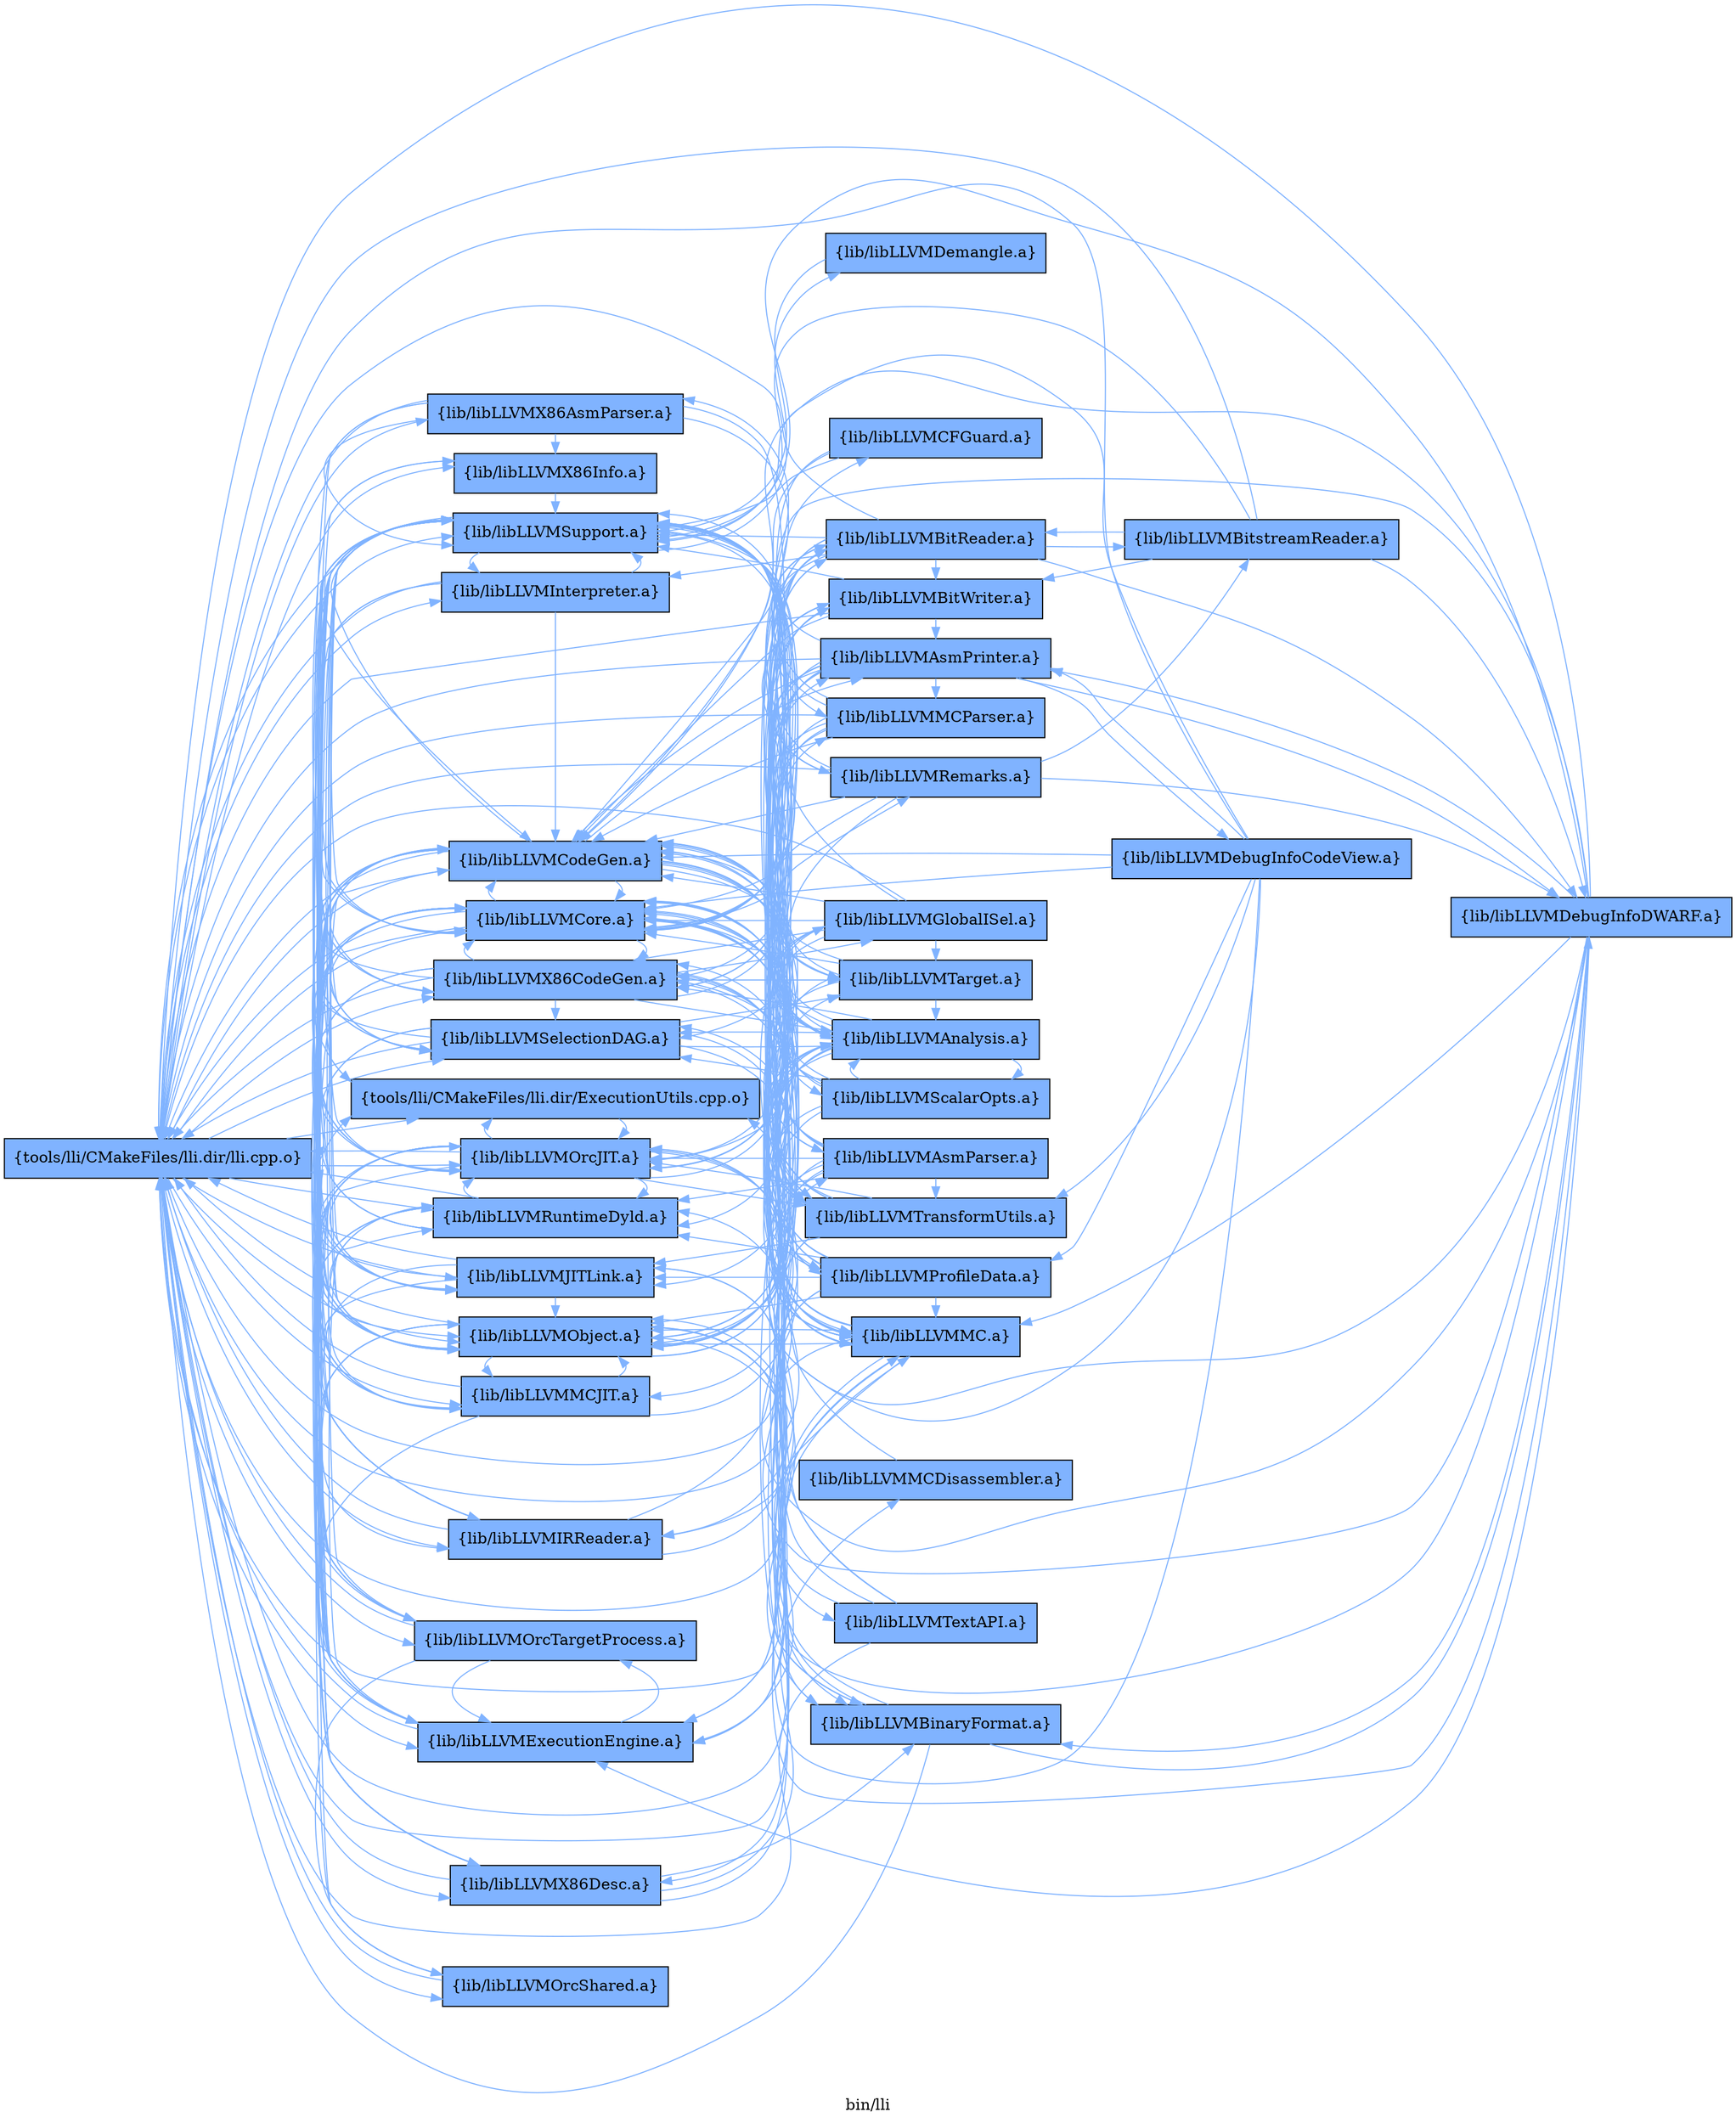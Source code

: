 digraph "bin/lli" {
	label="bin/lli";
	rankdir=LR;
	{ rank=same; Node0x55e6c7e0af98;  }
	{ rank=same; Node0x55e6c7e018f8; Node0x55e6c7e292b8; Node0x55e6c7e28408; Node0x55e6c7e21338; Node0x55e6c7e288b8; Node0x55e6c7e202a8; Node0x55e6c7e207f8; Node0x55e6c7e1f948; Node0x55e6c7e216a8; Node0x55e6c7e21d38; Node0x55e6c7e20e88; Node0x55e6c7e22aa8; Node0x55e6c7e22148; Node0x55e6c7e225f8; Node0x55e6c7e1ecc8; Node0x55e6c7e16938; Node0x55e6c7e16488; Node0x55e6c7e15f38; Node0x55e6c7e17978;  }
	{ rank=same; Node0x55e6c7e1fdf8; Node0x55e6c7e1aa88; Node0x55e6c7e1e778; Node0x55e6c7e1e228; Node0x55e6c7e27be8; Node0x55e6c7e1e548; Node0x55e6c7e25668; Node0x55e6c7e11ca8; Node0x55e6c7e1d558; Node0x55e6c7e28b88; Node0x55e6c7e1eea8; Node0x55e6c7e05048; Node0x55e6c7e17658; Node0x55e6c7e1e9a8; Node0x55e6c7e0e0a8; Node0x55e6c7e28fe8; Node0x55e6c7e1df58; Node0x55e6c7e17158;  }

	Node0x55e6c7e0af98 [shape=record,shape=box,group=1,style=filled,fillcolor="0.600000 0.5 1",label="{tools/lli/CMakeFiles/lli.dir/lli.cpp.o}"];
	Node0x55e6c7e0af98 -> Node0x55e6c7e018f8[color="0.600000 0.5 1"];
	Node0x55e6c7e0af98 -> Node0x55e6c7e292b8[color="0.600000 0.5 1"];
	Node0x55e6c7e0af98 -> Node0x55e6c7e28408[color="0.600000 0.5 1"];
	Node0x55e6c7e0af98 -> Node0x55e6c7e21338[color="0.600000 0.5 1"];
	Node0x55e6c7e0af98 -> Node0x55e6c7e288b8[color="0.600000 0.5 1"];
	Node0x55e6c7e0af98 -> Node0x55e6c7e202a8[color="0.600000 0.5 1"];
	Node0x55e6c7e0af98 -> Node0x55e6c7e207f8[color="0.600000 0.5 1"];
	Node0x55e6c7e0af98 -> Node0x55e6c7e1f948[color="0.600000 0.5 1"];
	Node0x55e6c7e0af98 -> Node0x55e6c7e216a8[color="0.600000 0.5 1"];
	Node0x55e6c7e0af98 -> Node0x55e6c7e21d38[color="0.600000 0.5 1"];
	Node0x55e6c7e0af98 -> Node0x55e6c7e20e88[color="0.600000 0.5 1"];
	Node0x55e6c7e0af98 -> Node0x55e6c7e22aa8[color="0.600000 0.5 1"];
	Node0x55e6c7e0af98 -> Node0x55e6c7e22148[color="0.600000 0.5 1"];
	Node0x55e6c7e0af98 -> Node0x55e6c7e225f8[color="0.600000 0.5 1"];
	Node0x55e6c7e0af98 -> Node0x55e6c7e1ecc8[color="0.600000 0.5 1"];
	Node0x55e6c7e0af98 -> Node0x55e6c7e16938[color="0.600000 0.5 1"];
	Node0x55e6c7e0af98 -> Node0x55e6c7e16488[color="0.600000 0.5 1"];
	Node0x55e6c7e0af98 -> Node0x55e6c7e15f38[color="0.600000 0.5 1"];
	Node0x55e6c7e0af98 -> Node0x55e6c7e17978[color="0.600000 0.5 1"];
	Node0x55e6c7e018f8 [shape=record,shape=box,group=1,style=filled,fillcolor="0.600000 0.5 1",label="{tools/lli/CMakeFiles/lli.dir/ExecutionUtils.cpp.o}"];
	Node0x55e6c7e018f8 -> Node0x55e6c7e21338[color="0.600000 0.5 1"];
	Node0x55e6c7e018f8 -> Node0x55e6c7e1ecc8[color="0.600000 0.5 1"];
	Node0x55e6c7e292b8 [shape=record,shape=box,group=1,style=filled,fillcolor="0.600000 0.5 1",label="{lib/libLLVMCodeGen.a}"];
	Node0x55e6c7e292b8 -> Node0x55e6c7e1ecc8[color="0.600000 0.5 1"];
	Node0x55e6c7e292b8 -> Node0x55e6c7e0af98[color="0.600000 0.5 1"];
	Node0x55e6c7e292b8 -> Node0x55e6c7e28408[color="0.600000 0.5 1"];
	Node0x55e6c7e292b8 -> Node0x55e6c7e1fdf8[color="0.600000 0.5 1"];
	Node0x55e6c7e292b8 -> Node0x55e6c7e1aa88[color="0.600000 0.5 1"];
	Node0x55e6c7e292b8 -> Node0x55e6c7e1e778[color="0.600000 0.5 1"];
	Node0x55e6c7e292b8 -> Node0x55e6c7e1e228[color="0.600000 0.5 1"];
	Node0x55e6c7e292b8 -> Node0x55e6c7e27be8[color="0.600000 0.5 1"];
	Node0x55e6c7e292b8 -> Node0x55e6c7e225f8[color="0.600000 0.5 1"];
	Node0x55e6c7e292b8 -> Node0x55e6c7e16938[color="0.600000 0.5 1"];
	Node0x55e6c7e292b8 -> Node0x55e6c7e21d38[color="0.600000 0.5 1"];
	Node0x55e6c7e292b8 -> Node0x55e6c7e1e548[color="0.600000 0.5 1"];
	Node0x55e6c7e292b8 -> Node0x55e6c7e25668[color="0.600000 0.5 1"];
	Node0x55e6c7e28408 [shape=record,shape=box,group=1,style=filled,fillcolor="0.600000 0.5 1",label="{lib/libLLVMCore.a}"];
	Node0x55e6c7e28408 -> Node0x55e6c7e0af98[color="0.600000 0.5 1"];
	Node0x55e6c7e28408 -> Node0x55e6c7e292b8[color="0.600000 0.5 1"];
	Node0x55e6c7e28408 -> Node0x55e6c7e1ecc8[color="0.600000 0.5 1"];
	Node0x55e6c7e28408 -> Node0x55e6c7e11ca8[color="0.600000 0.5 1"];
	Node0x55e6c7e28408 -> Node0x55e6c7e1d558[color="0.600000 0.5 1"];
	Node0x55e6c7e28408 -> Node0x55e6c7e018f8[color="0.600000 0.5 1"];
	Node0x55e6c7e28408 -> Node0x55e6c7e1fdf8[color="0.600000 0.5 1"];
	Node0x55e6c7e28408 -> Node0x55e6c7e225f8[color="0.600000 0.5 1"];
	Node0x55e6c7e28408 -> Node0x55e6c7e1e228[color="0.600000 0.5 1"];
	Node0x55e6c7e28408 -> Node0x55e6c7e16938[color="0.600000 0.5 1"];
	Node0x55e6c7e21338 [shape=record,shape=box,group=1,style=filled,fillcolor="0.600000 0.5 1",label="{lib/libLLVMOrcJIT.a}"];
	Node0x55e6c7e21338 -> Node0x55e6c7e0af98[color="0.600000 0.5 1"];
	Node0x55e6c7e21338 -> Node0x55e6c7e28408[color="0.600000 0.5 1"];
	Node0x55e6c7e21338 -> Node0x55e6c7e292b8[color="0.600000 0.5 1"];
	Node0x55e6c7e21338 -> Node0x55e6c7e288b8[color="0.600000 0.5 1"];
	Node0x55e6c7e21338 -> Node0x55e6c7e21d38[color="0.600000 0.5 1"];
	Node0x55e6c7e21338 -> Node0x55e6c7e1ecc8[color="0.600000 0.5 1"];
	Node0x55e6c7e21338 -> Node0x55e6c7e216a8[color="0.600000 0.5 1"];
	Node0x55e6c7e21338 -> Node0x55e6c7e018f8[color="0.600000 0.5 1"];
	Node0x55e6c7e21338 -> Node0x55e6c7e20e88[color="0.600000 0.5 1"];
	Node0x55e6c7e21338 -> Node0x55e6c7e1fdf8[color="0.600000 0.5 1"];
	Node0x55e6c7e21338 -> Node0x55e6c7e1e228[color="0.600000 0.5 1"];
	Node0x55e6c7e21338 -> Node0x55e6c7e22148[color="0.600000 0.5 1"];
	Node0x55e6c7e21338 -> Node0x55e6c7e1f948[color="0.600000 0.5 1"];
	Node0x55e6c7e21338 -> Node0x55e6c7e22aa8[color="0.600000 0.5 1"];
	Node0x55e6c7e21338 -> Node0x55e6c7e202a8[color="0.600000 0.5 1"];
	Node0x55e6c7e21338 -> Node0x55e6c7e28b88[color="0.600000 0.5 1"];
	Node0x55e6c7e21338 -> Node0x55e6c7e1eea8[color="0.600000 0.5 1"];
	Node0x55e6c7e288b8 [shape=record,shape=box,group=1,style=filled,fillcolor="0.600000 0.5 1",label="{lib/libLLVMExecutionEngine.a}"];
	Node0x55e6c7e288b8 -> Node0x55e6c7e0af98[color="0.600000 0.5 1"];
	Node0x55e6c7e288b8 -> Node0x55e6c7e28408[color="0.600000 0.5 1"];
	Node0x55e6c7e288b8 -> Node0x55e6c7e292b8[color="0.600000 0.5 1"];
	Node0x55e6c7e288b8 -> Node0x55e6c7e1fdf8[color="0.600000 0.5 1"];
	Node0x55e6c7e288b8 -> Node0x55e6c7e1ecc8[color="0.600000 0.5 1"];
	Node0x55e6c7e288b8 -> Node0x55e6c7e21d38[color="0.600000 0.5 1"];
	Node0x55e6c7e288b8 -> Node0x55e6c7e22aa8[color="0.600000 0.5 1"];
	Node0x55e6c7e288b8 -> Node0x55e6c7e22148[color="0.600000 0.5 1"];
	Node0x55e6c7e202a8 [shape=record,shape=box,group=1,style=filled,fillcolor="0.600000 0.5 1",label="{lib/libLLVMIRReader.a}"];
	Node0x55e6c7e202a8 -> Node0x55e6c7e0af98[color="0.600000 0.5 1"];
	Node0x55e6c7e202a8 -> Node0x55e6c7e292b8[color="0.600000 0.5 1"];
	Node0x55e6c7e202a8 -> Node0x55e6c7e28408[color="0.600000 0.5 1"];
	Node0x55e6c7e202a8 -> Node0x55e6c7e1ecc8[color="0.600000 0.5 1"];
	Node0x55e6c7e202a8 -> Node0x55e6c7e05048[color="0.600000 0.5 1"];
	Node0x55e6c7e202a8 -> Node0x55e6c7e1eea8[color="0.600000 0.5 1"];
	Node0x55e6c7e207f8 [shape=record,shape=box,group=1,style=filled,fillcolor="0.600000 0.5 1",label="{lib/libLLVMInterpreter.a}"];
	Node0x55e6c7e207f8 -> Node0x55e6c7e0af98[color="0.600000 0.5 1"];
	Node0x55e6c7e207f8 -> Node0x55e6c7e28408[color="0.600000 0.5 1"];
	Node0x55e6c7e207f8 -> Node0x55e6c7e288b8[color="0.600000 0.5 1"];
	Node0x55e6c7e207f8 -> Node0x55e6c7e1ecc8[color="0.600000 0.5 1"];
	Node0x55e6c7e207f8 -> Node0x55e6c7e292b8[color="0.600000 0.5 1"];
	Node0x55e6c7e1f948 [shape=record,shape=box,group=1,style=filled,fillcolor="0.600000 0.5 1",label="{lib/libLLVMJITLink.a}"];
	Node0x55e6c7e1f948 -> Node0x55e6c7e0af98[color="0.600000 0.5 1"];
	Node0x55e6c7e1f948 -> Node0x55e6c7e1ecc8[color="0.600000 0.5 1"];
	Node0x55e6c7e1f948 -> Node0x55e6c7e018f8[color="0.600000 0.5 1"];
	Node0x55e6c7e1f948 -> Node0x55e6c7e292b8[color="0.600000 0.5 1"];
	Node0x55e6c7e1f948 -> Node0x55e6c7e21338[color="0.600000 0.5 1"];
	Node0x55e6c7e1f948 -> Node0x55e6c7e21d38[color="0.600000 0.5 1"];
	Node0x55e6c7e1f948 -> Node0x55e6c7e22aa8[color="0.600000 0.5 1"];
	Node0x55e6c7e1f948 -> Node0x55e6c7e11ca8[color="0.600000 0.5 1"];
	Node0x55e6c7e1f948 -> Node0x55e6c7e216a8[color="0.600000 0.5 1"];
	Node0x55e6c7e216a8 [shape=record,shape=box,group=1,style=filled,fillcolor="0.600000 0.5 1",label="{lib/libLLVMMCJIT.a}"];
	Node0x55e6c7e216a8 -> Node0x55e6c7e0af98[color="0.600000 0.5 1"];
	Node0x55e6c7e216a8 -> Node0x55e6c7e28408[color="0.600000 0.5 1"];
	Node0x55e6c7e216a8 -> Node0x55e6c7e288b8[color="0.600000 0.5 1"];
	Node0x55e6c7e216a8 -> Node0x55e6c7e21d38[color="0.600000 0.5 1"];
	Node0x55e6c7e216a8 -> Node0x55e6c7e22148[color="0.600000 0.5 1"];
	Node0x55e6c7e216a8 -> Node0x55e6c7e1ecc8[color="0.600000 0.5 1"];
	Node0x55e6c7e216a8 -> Node0x55e6c7e1e778[color="0.600000 0.5 1"];
	Node0x55e6c7e21d38 [shape=record,shape=box,group=1,style=filled,fillcolor="0.600000 0.5 1",label="{lib/libLLVMObject.a}"];
	Node0x55e6c7e21d38 -> Node0x55e6c7e0af98[color="0.600000 0.5 1"];
	Node0x55e6c7e21d38 -> Node0x55e6c7e216a8[color="0.600000 0.5 1"];
	Node0x55e6c7e21d38 -> Node0x55e6c7e1ecc8[color="0.600000 0.5 1"];
	Node0x55e6c7e21d38 -> Node0x55e6c7e11ca8[color="0.600000 0.5 1"];
	Node0x55e6c7e21d38 -> Node0x55e6c7e292b8[color="0.600000 0.5 1"];
	Node0x55e6c7e21d38 -> Node0x55e6c7e28408[color="0.600000 0.5 1"];
	Node0x55e6c7e21d38 -> Node0x55e6c7e1fdf8[color="0.600000 0.5 1"];
	Node0x55e6c7e21d38 -> Node0x55e6c7e202a8[color="0.600000 0.5 1"];
	Node0x55e6c7e21d38 -> Node0x55e6c7e1eea8[color="0.600000 0.5 1"];
	Node0x55e6c7e21d38 -> Node0x55e6c7e17658[color="0.600000 0.5 1"];
	Node0x55e6c7e21d38 -> Node0x55e6c7e1e9a8[color="0.600000 0.5 1"];
	Node0x55e6c7e21d38 -> Node0x55e6c7e22148[color="0.600000 0.5 1"];
	Node0x55e6c7e20e88 [shape=record,shape=box,group=1,style=filled,fillcolor="0.600000 0.5 1",label="{lib/libLLVMOrcShared.a}"];
	Node0x55e6c7e20e88 -> Node0x55e6c7e0af98[color="0.600000 0.5 1"];
	Node0x55e6c7e20e88 -> Node0x55e6c7e1ecc8[color="0.600000 0.5 1"];
	Node0x55e6c7e22aa8 [shape=record,shape=box,group=1,style=filled,fillcolor="0.600000 0.5 1",label="{lib/libLLVMOrcTargetProcess.a}"];
	Node0x55e6c7e22aa8 -> Node0x55e6c7e21d38[color="0.600000 0.5 1"];
	Node0x55e6c7e22aa8 -> Node0x55e6c7e20e88[color="0.600000 0.5 1"];
	Node0x55e6c7e22aa8 -> Node0x55e6c7e1ecc8[color="0.600000 0.5 1"];
	Node0x55e6c7e22aa8 -> Node0x55e6c7e0af98[color="0.600000 0.5 1"];
	Node0x55e6c7e22aa8 -> Node0x55e6c7e292b8[color="0.600000 0.5 1"];
	Node0x55e6c7e22aa8 -> Node0x55e6c7e288b8[color="0.600000 0.5 1"];
	Node0x55e6c7e22148 [shape=record,shape=box,group=1,style=filled,fillcolor="0.600000 0.5 1",label="{lib/libLLVMRuntimeDyld.a}"];
	Node0x55e6c7e22148 -> Node0x55e6c7e0af98[color="0.600000 0.5 1"];
	Node0x55e6c7e22148 -> Node0x55e6c7e21338[color="0.600000 0.5 1"];
	Node0x55e6c7e22148 -> Node0x55e6c7e28408[color="0.600000 0.5 1"];
	Node0x55e6c7e22148 -> Node0x55e6c7e216a8[color="0.600000 0.5 1"];
	Node0x55e6c7e22148 -> Node0x55e6c7e21d38[color="0.600000 0.5 1"];
	Node0x55e6c7e22148 -> Node0x55e6c7e1ecc8[color="0.600000 0.5 1"];
	Node0x55e6c7e22148 -> Node0x55e6c7e288b8[color="0.600000 0.5 1"];
	Node0x55e6c7e22148 -> Node0x55e6c7e292b8[color="0.600000 0.5 1"];
	Node0x55e6c7e225f8 [shape=record,shape=box,group=1,style=filled,fillcolor="0.600000 0.5 1",label="{lib/libLLVMSelectionDAG.a}"];
	Node0x55e6c7e225f8 -> Node0x55e6c7e292b8[color="0.600000 0.5 1"];
	Node0x55e6c7e225f8 -> Node0x55e6c7e1ecc8[color="0.600000 0.5 1"];
	Node0x55e6c7e225f8 -> Node0x55e6c7e28408[color="0.600000 0.5 1"];
	Node0x55e6c7e225f8 -> Node0x55e6c7e1fdf8[color="0.600000 0.5 1"];
	Node0x55e6c7e225f8 -> Node0x55e6c7e0af98[color="0.600000 0.5 1"];
	Node0x55e6c7e225f8 -> Node0x55e6c7e1e228[color="0.600000 0.5 1"];
	Node0x55e6c7e225f8 -> Node0x55e6c7e1aa88[color="0.600000 0.5 1"];
	Node0x55e6c7e225f8 -> Node0x55e6c7e288b8[color="0.600000 0.5 1"];
	Node0x55e6c7e225f8 -> Node0x55e6c7e1e778[color="0.600000 0.5 1"];
	Node0x55e6c7e225f8 -> Node0x55e6c7e21d38[color="0.600000 0.5 1"];
	Node0x55e6c7e1ecc8 [shape=record,shape=box,group=1,style=filled,fillcolor="0.600000 0.5 1",label="{lib/libLLVMSupport.a}"];
	Node0x55e6c7e1ecc8 -> Node0x55e6c7e0af98[color="0.600000 0.5 1"];
	Node0x55e6c7e1ecc8 -> Node0x55e6c7e28408[color="0.600000 0.5 1"];
	Node0x55e6c7e1ecc8 -> Node0x55e6c7e292b8[color="0.600000 0.5 1"];
	Node0x55e6c7e1ecc8 -> Node0x55e6c7e21d38[color="0.600000 0.5 1"];
	Node0x55e6c7e1ecc8 -> Node0x55e6c7e225f8[color="0.600000 0.5 1"];
	Node0x55e6c7e1ecc8 -> Node0x55e6c7e21338[color="0.600000 0.5 1"];
	Node0x55e6c7e1ecc8 -> Node0x55e6c7e1fdf8[color="0.600000 0.5 1"];
	Node0x55e6c7e1ecc8 -> Node0x55e6c7e1f948[color="0.600000 0.5 1"];
	Node0x55e6c7e1ecc8 -> Node0x55e6c7e207f8[color="0.600000 0.5 1"];
	Node0x55e6c7e1ecc8 -> Node0x55e6c7e22aa8[color="0.600000 0.5 1"];
	Node0x55e6c7e1ecc8 -> Node0x55e6c7e0e0a8[color="0.600000 0.5 1"];
	Node0x55e6c7e16938 [shape=record,shape=box,group=1,style=filled,fillcolor="0.600000 0.5 1",label="{lib/libLLVMX86CodeGen.a}"];
	Node0x55e6c7e16938 -> Node0x55e6c7e292b8[color="0.600000 0.5 1"];
	Node0x55e6c7e16938 -> Node0x55e6c7e28408[color="0.600000 0.5 1"];
	Node0x55e6c7e16938 -> Node0x55e6c7e1fdf8[color="0.600000 0.5 1"];
	Node0x55e6c7e16938 -> Node0x55e6c7e25668[color="0.600000 0.5 1"];
	Node0x55e6c7e16938 -> Node0x55e6c7e1ecc8[color="0.600000 0.5 1"];
	Node0x55e6c7e16938 -> Node0x55e6c7e15f38[color="0.600000 0.5 1"];
	Node0x55e6c7e16938 -> Node0x55e6c7e17978[color="0.600000 0.5 1"];
	Node0x55e6c7e16938 -> Node0x55e6c7e0af98[color="0.600000 0.5 1"];
	Node0x55e6c7e16938 -> Node0x55e6c7e225f8[color="0.600000 0.5 1"];
	Node0x55e6c7e16938 -> Node0x55e6c7e1e778[color="0.600000 0.5 1"];
	Node0x55e6c7e16938 -> Node0x55e6c7e1aa88[color="0.600000 0.5 1"];
	Node0x55e6c7e16938 -> Node0x55e6c7e28fe8[color="0.600000 0.5 1"];
	Node0x55e6c7e16938 -> Node0x55e6c7e1df58[color="0.600000 0.5 1"];
	Node0x55e6c7e16938 -> Node0x55e6c7e1e228[color="0.600000 0.5 1"];
	Node0x55e6c7e16938 -> Node0x55e6c7e1e548[color="0.600000 0.5 1"];
	Node0x55e6c7e16938 -> Node0x55e6c7e21338[color="0.600000 0.5 1"];
	Node0x55e6c7e16488 [shape=record,shape=box,group=1,style=filled,fillcolor="0.600000 0.5 1",label="{lib/libLLVMX86AsmParser.a}"];
	Node0x55e6c7e16488 -> Node0x55e6c7e0af98[color="0.600000 0.5 1"];
	Node0x55e6c7e16488 -> Node0x55e6c7e1fdf8[color="0.600000 0.5 1"];
	Node0x55e6c7e16488 -> Node0x55e6c7e21d38[color="0.600000 0.5 1"];
	Node0x55e6c7e16488 -> Node0x55e6c7e1ecc8[color="0.600000 0.5 1"];
	Node0x55e6c7e16488 -> Node0x55e6c7e15f38[color="0.600000 0.5 1"];
	Node0x55e6c7e16488 -> Node0x55e6c7e17978[color="0.600000 0.5 1"];
	Node0x55e6c7e16488 -> Node0x55e6c7e17658[color="0.600000 0.5 1"];
	Node0x55e6c7e15f38 [shape=record,shape=box,group=1,style=filled,fillcolor="0.600000 0.5 1",label="{lib/libLLVMX86Desc.a}"];
	Node0x55e6c7e15f38 -> Node0x55e6c7e0af98[color="0.600000 0.5 1"];
	Node0x55e6c7e15f38 -> Node0x55e6c7e292b8[color="0.600000 0.5 1"];
	Node0x55e6c7e15f38 -> Node0x55e6c7e1fdf8[color="0.600000 0.5 1"];
	Node0x55e6c7e15f38 -> Node0x55e6c7e1ecc8[color="0.600000 0.5 1"];
	Node0x55e6c7e15f38 -> Node0x55e6c7e17978[color="0.600000 0.5 1"];
	Node0x55e6c7e15f38 -> Node0x55e6c7e17158[color="0.600000 0.5 1"];
	Node0x55e6c7e15f38 -> Node0x55e6c7e28408[color="0.600000 0.5 1"];
	Node0x55e6c7e15f38 -> Node0x55e6c7e11ca8[color="0.600000 0.5 1"];
	Node0x55e6c7e17978 [shape=record,shape=box,group=1,style=filled,fillcolor="0.600000 0.5 1",label="{lib/libLLVMX86Info.a}"];
	Node0x55e6c7e17978 -> Node0x55e6c7e1ecc8[color="0.600000 0.5 1"];
	Node0x55e6c7e1fdf8 [shape=record,shape=box,group=1,style=filled,fillcolor="0.600000 0.5 1",label="{lib/libLLVMMC.a}"];
	Node0x55e6c7e1fdf8 -> Node0x55e6c7e0af98[color="0.600000 0.5 1"];
	Node0x55e6c7e1fdf8 -> Node0x55e6c7e292b8[color="0.600000 0.5 1"];
	Node0x55e6c7e1fdf8 -> Node0x55e6c7e28408[color="0.600000 0.5 1"];
	Node0x55e6c7e1fdf8 -> Node0x55e6c7e202a8[color="0.600000 0.5 1"];
	Node0x55e6c7e1fdf8 -> Node0x55e6c7e1ecc8[color="0.600000 0.5 1"];
	Node0x55e6c7e1fdf8 -> Node0x55e6c7e11ca8[color="0.600000 0.5 1"];
	Node0x55e6c7e1fdf8 -> Node0x55e6c7e21d38[color="0.600000 0.5 1"];
	Node0x55e6c7e1fdf8 -> Node0x55e6c7e15f38[color="0.600000 0.5 1"];
	Node0x55e6c7e1aa88 [shape=record,shape=box,group=1,style=filled,fillcolor="0.600000 0.5 1",label="{lib/libLLVMAnalysis.a}"];
	Node0x55e6c7e1aa88 -> Node0x55e6c7e0af98[color="0.600000 0.5 1"];
	Node0x55e6c7e1aa88 -> Node0x55e6c7e292b8[color="0.600000 0.5 1"];
	Node0x55e6c7e1aa88 -> Node0x55e6c7e28408[color="0.600000 0.5 1"];
	Node0x55e6c7e1aa88 -> Node0x55e6c7e1ecc8[color="0.600000 0.5 1"];
	Node0x55e6c7e1aa88 -> Node0x55e6c7e1e228[color="0.600000 0.5 1"];
	Node0x55e6c7e1aa88 -> Node0x55e6c7e225f8[color="0.600000 0.5 1"];
	Node0x55e6c7e1aa88 -> Node0x55e6c7e21338[color="0.600000 0.5 1"];
	Node0x55e6c7e1aa88 -> Node0x55e6c7e16938[color="0.600000 0.5 1"];
	Node0x55e6c7e1aa88 -> Node0x55e6c7e27be8[color="0.600000 0.5 1"];
	Node0x55e6c7e1aa88 -> Node0x55e6c7e21d38[color="0.600000 0.5 1"];
	Node0x55e6c7e1aa88 -> Node0x55e6c7e05048[color="0.600000 0.5 1"];
	Node0x55e6c7e1aa88 -> Node0x55e6c7e1e548[color="0.600000 0.5 1"];
	Node0x55e6c7e1aa88 -> Node0x55e6c7e1f948[color="0.600000 0.5 1"];
	Node0x55e6c7e1aa88 -> Node0x55e6c7e28fe8[color="0.600000 0.5 1"];
	Node0x55e6c7e1e778 [shape=record,shape=box,group=1,style=filled,fillcolor="0.600000 0.5 1",label="{lib/libLLVMTarget.a}"];
	Node0x55e6c7e1e778 -> Node0x55e6c7e28408[color="0.600000 0.5 1"];
	Node0x55e6c7e1e778 -> Node0x55e6c7e292b8[color="0.600000 0.5 1"];
	Node0x55e6c7e1e778 -> Node0x55e6c7e1fdf8[color="0.600000 0.5 1"];
	Node0x55e6c7e1e778 -> Node0x55e6c7e216a8[color="0.600000 0.5 1"];
	Node0x55e6c7e1e778 -> Node0x55e6c7e1ecc8[color="0.600000 0.5 1"];
	Node0x55e6c7e1e778 -> Node0x55e6c7e1aa88[color="0.600000 0.5 1"];
	Node0x55e6c7e1e228 [shape=record,shape=box,group=1,style=filled,fillcolor="0.600000 0.5 1",label="{lib/libLLVMTransformUtils.a}"];
	Node0x55e6c7e1e228 -> Node0x55e6c7e28408[color="0.600000 0.5 1"];
	Node0x55e6c7e1e228 -> Node0x55e6c7e292b8[color="0.600000 0.5 1"];
	Node0x55e6c7e1e228 -> Node0x55e6c7e1ecc8[color="0.600000 0.5 1"];
	Node0x55e6c7e1e228 -> Node0x55e6c7e1aa88[color="0.600000 0.5 1"];
	Node0x55e6c7e1e228 -> Node0x55e6c7e0af98[color="0.600000 0.5 1"];
	Node0x55e6c7e1e228 -> Node0x55e6c7e1f948[color="0.600000 0.5 1"];
	Node0x55e6c7e1e228 -> Node0x55e6c7e21338[color="0.600000 0.5 1"];
	Node0x55e6c7e1e228 -> Node0x55e6c7e288b8[color="0.600000 0.5 1"];
	Node0x55e6c7e1e228 -> Node0x55e6c7e225f8[color="0.600000 0.5 1"];
	Node0x55e6c7e27be8 [shape=record,shape=box,group=1,style=filled,fillcolor="0.600000 0.5 1",label="{lib/libLLVMScalarOpts.a}"];
	Node0x55e6c7e27be8 -> Node0x55e6c7e0af98[color="0.600000 0.5 1"];
	Node0x55e6c7e27be8 -> Node0x55e6c7e292b8[color="0.600000 0.5 1"];
	Node0x55e6c7e27be8 -> Node0x55e6c7e28408[color="0.600000 0.5 1"];
	Node0x55e6c7e27be8 -> Node0x55e6c7e1ecc8[color="0.600000 0.5 1"];
	Node0x55e6c7e27be8 -> Node0x55e6c7e1e228[color="0.600000 0.5 1"];
	Node0x55e6c7e27be8 -> Node0x55e6c7e1aa88[color="0.600000 0.5 1"];
	Node0x55e6c7e27be8 -> Node0x55e6c7e225f8[color="0.600000 0.5 1"];
	Node0x55e6c7e27be8 -> Node0x55e6c7e16938[color="0.600000 0.5 1"];
	Node0x55e6c7e11ca8 [shape=record,shape=box,group=1,style=filled,fillcolor="0.600000 0.5 1",label="{lib/libLLVMBinaryFormat.a}"];
	Node0x55e6c7e11ca8 -> Node0x55e6c7e28408[color="0.600000 0.5 1"];
	Node0x55e6c7e11ca8 -> Node0x55e6c7e1ecc8[color="0.600000 0.5 1"];
	Node0x55e6c7e11ca8 -> Node0x55e6c7e24948[color="0.600000 0.5 1"];
	Node0x55e6c7e11ca8 -> Node0x55e6c7e0af98[color="0.600000 0.5 1"];
	Node0x55e6c7e1d558 [shape=record,shape=box,group=1,style=filled,fillcolor="0.600000 0.5 1",label="{lib/libLLVMRemarks.a}"];
	Node0x55e6c7e1d558 -> Node0x55e6c7e1ecc8[color="0.600000 0.5 1"];
	Node0x55e6c7e1d558 -> Node0x55e6c7e24948[color="0.600000 0.5 1"];
	Node0x55e6c7e1d558 -> Node0x55e6c7e0af98[color="0.600000 0.5 1"];
	Node0x55e6c7e1d558 -> Node0x55e6c7e292b8[color="0.600000 0.5 1"];
	Node0x55e6c7e1d558 -> Node0x55e6c7e28b88[color="0.600000 0.5 1"];
	Node0x55e6c7e1d558 -> Node0x55e6c7e28408[color="0.600000 0.5 1"];
	Node0x55e6c7e1d558 -> Node0x55e6c7e21d38[color="0.600000 0.5 1"];
	Node0x55e6c7e1d558 -> Node0x55e6c7e1eea8[color="0.600000 0.5 1"];
	Node0x55e6c7e1d558 -> Node0x55e6c7e17b58[color="0.600000 0.5 1"];
	Node0x55e6c7e05048 [shape=record,shape=box,group=1,style=filled,fillcolor="0.600000 0.5 1",label="{lib/libLLVMAsmParser.a}"];
	Node0x55e6c7e05048 -> Node0x55e6c7e0af98[color="0.600000 0.5 1"];
	Node0x55e6c7e05048 -> Node0x55e6c7e292b8[color="0.600000 0.5 1"];
	Node0x55e6c7e05048 -> Node0x55e6c7e28408[color="0.600000 0.5 1"];
	Node0x55e6c7e05048 -> Node0x55e6c7e202a8[color="0.600000 0.5 1"];
	Node0x55e6c7e05048 -> Node0x55e6c7e21d38[color="0.600000 0.5 1"];
	Node0x55e6c7e05048 -> Node0x55e6c7e1ecc8[color="0.600000 0.5 1"];
	Node0x55e6c7e05048 -> Node0x55e6c7e21338[color="0.600000 0.5 1"];
	Node0x55e6c7e05048 -> Node0x55e6c7e22148[color="0.600000 0.5 1"];
	Node0x55e6c7e05048 -> Node0x55e6c7e1e228[color="0.600000 0.5 1"];
	Node0x55e6c7e05048 -> Node0x55e6c7e16938[color="0.600000 0.5 1"];
	Node0x55e6c7e05048 -> Node0x55e6c7e11ca8[color="0.600000 0.5 1"];
	Node0x55e6c7e1eea8 [shape=record,shape=box,group=1,style=filled,fillcolor="0.600000 0.5 1",label="{lib/libLLVMBitReader.a}"];
	Node0x55e6c7e1eea8 -> Node0x55e6c7e0af98[color="0.600000 0.5 1"];
	Node0x55e6c7e1eea8 -> Node0x55e6c7e292b8[color="0.600000 0.5 1"];
	Node0x55e6c7e1eea8 -> Node0x55e6c7e28408[color="0.600000 0.5 1"];
	Node0x55e6c7e1eea8 -> Node0x55e6c7e21338[color="0.600000 0.5 1"];
	Node0x55e6c7e1eea8 -> Node0x55e6c7e288b8[color="0.600000 0.5 1"];
	Node0x55e6c7e1eea8 -> Node0x55e6c7e207f8[color="0.600000 0.5 1"];
	Node0x55e6c7e1eea8 -> Node0x55e6c7e21d38[color="0.600000 0.5 1"];
	Node0x55e6c7e1eea8 -> Node0x55e6c7e05048[color="0.600000 0.5 1"];
	Node0x55e6c7e1eea8 -> Node0x55e6c7e1ecc8[color="0.600000 0.5 1"];
	Node0x55e6c7e1eea8 -> Node0x55e6c7e16938[color="0.600000 0.5 1"];
	Node0x55e6c7e1eea8 -> Node0x55e6c7e24948[color="0.600000 0.5 1"];
	Node0x55e6c7e1eea8 -> Node0x55e6c7e1aa88[color="0.600000 0.5 1"];
	Node0x55e6c7e1eea8 -> Node0x55e6c7e17b58[color="0.600000 0.5 1"];
	Node0x55e6c7e1eea8 -> Node0x55e6c7e22148[color="0.600000 0.5 1"];
	Node0x55e6c7e1eea8 -> Node0x55e6c7e28b88[color="0.600000 0.5 1"];
	Node0x55e6c7e17658 [shape=record,shape=box,group=1,style=filled,fillcolor="0.600000 0.5 1",label="{lib/libLLVMMCParser.a}"];
	Node0x55e6c7e17658 -> Node0x55e6c7e0af98[color="0.600000 0.5 1"];
	Node0x55e6c7e17658 -> Node0x55e6c7e292b8[color="0.600000 0.5 1"];
	Node0x55e6c7e17658 -> Node0x55e6c7e21338[color="0.600000 0.5 1"];
	Node0x55e6c7e17658 -> Node0x55e6c7e1fdf8[color="0.600000 0.5 1"];
	Node0x55e6c7e17658 -> Node0x55e6c7e21d38[color="0.600000 0.5 1"];
	Node0x55e6c7e17658 -> Node0x55e6c7e1ecc8[color="0.600000 0.5 1"];
	Node0x55e6c7e17658 -> Node0x55e6c7e16488[color="0.600000 0.5 1"];
	Node0x55e6c7e17658 -> Node0x55e6c7e28408[color="0.600000 0.5 1"];
	Node0x55e6c7e1e9a8 [shape=record,shape=box,group=1,style=filled,fillcolor="0.600000 0.5 1",label="{lib/libLLVMTextAPI.a}"];
	Node0x55e6c7e1e9a8 -> Node0x55e6c7e1ecc8[color="0.600000 0.5 1"];
	Node0x55e6c7e1e9a8 -> Node0x55e6c7e0af98[color="0.600000 0.5 1"];
	Node0x55e6c7e1e9a8 -> Node0x55e6c7e292b8[color="0.600000 0.5 1"];
	Node0x55e6c7e1e9a8 -> Node0x55e6c7e21d38[color="0.600000 0.5 1"];
	Node0x55e6c7e1e9a8 -> Node0x55e6c7e21338[color="0.600000 0.5 1"];
	Node0x55e6c7e28b88 [shape=record,shape=box,group=1,style=filled,fillcolor="0.600000 0.5 1",label="{lib/libLLVMBitWriter.a}"];
	Node0x55e6c7e28b88 -> Node0x55e6c7e0af98[color="0.600000 0.5 1"];
	Node0x55e6c7e28b88 -> Node0x55e6c7e28408[color="0.600000 0.5 1"];
	Node0x55e6c7e28b88 -> Node0x55e6c7e292b8[color="0.600000 0.5 1"];
	Node0x55e6c7e28b88 -> Node0x55e6c7e1fdf8[color="0.600000 0.5 1"];
	Node0x55e6c7e28b88 -> Node0x55e6c7e21d38[color="0.600000 0.5 1"];
	Node0x55e6c7e28b88 -> Node0x55e6c7e1ecc8[color="0.600000 0.5 1"];
	Node0x55e6c7e28b88 -> Node0x55e6c7e25668[color="0.600000 0.5 1"];
	Node0x55e6c7e28b88 -> Node0x55e6c7e1aa88[color="0.600000 0.5 1"];
	Node0x55e6c7e28b88 -> Node0x55e6c7e05048[color="0.600000 0.5 1"];
	Node0x55e6c7e28b88 -> Node0x55e6c7e1e228[color="0.600000 0.5 1"];
	Node0x55e6c7e25668 [shape=record,shape=box,group=1,style=filled,fillcolor="0.600000 0.5 1",label="{lib/libLLVMAsmPrinter.a}"];
	Node0x55e6c7e25668 -> Node0x55e6c7e0af98[color="0.600000 0.5 1"];
	Node0x55e6c7e25668 -> Node0x55e6c7e292b8[color="0.600000 0.5 1"];
	Node0x55e6c7e25668 -> Node0x55e6c7e28408[color="0.600000 0.5 1"];
	Node0x55e6c7e25668 -> Node0x55e6c7e288b8[color="0.600000 0.5 1"];
	Node0x55e6c7e25668 -> Node0x55e6c7e1fdf8[color="0.600000 0.5 1"];
	Node0x55e6c7e25668 -> Node0x55e6c7e21d38[color="0.600000 0.5 1"];
	Node0x55e6c7e25668 -> Node0x55e6c7e21338[color="0.600000 0.5 1"];
	Node0x55e6c7e25668 -> Node0x55e6c7e1ecc8[color="0.600000 0.5 1"];
	Node0x55e6c7e25668 -> Node0x55e6c7e1e778[color="0.600000 0.5 1"];
	Node0x55e6c7e25668 -> Node0x55e6c7e1e228[color="0.600000 0.5 1"];
	Node0x55e6c7e25668 -> Node0x55e6c7e16938[color="0.600000 0.5 1"];
	Node0x55e6c7e25668 -> Node0x55e6c7e1aa88[color="0.600000 0.5 1"];
	Node0x55e6c7e25668 -> Node0x55e6c7e1d558[color="0.600000 0.5 1"];
	Node0x55e6c7e25668 -> Node0x55e6c7e11ca8[color="0.600000 0.5 1"];
	Node0x55e6c7e25668 -> Node0x55e6c7e17658[color="0.600000 0.5 1"];
	Node0x55e6c7e25668 -> Node0x55e6c7e24948[color="0.600000 0.5 1"];
	Node0x55e6c7e25668 -> Node0x55e6c7e12608[color="0.600000 0.5 1"];
	Node0x55e6c7e28fe8 [shape=record,shape=box,group=1,style=filled,fillcolor="0.600000 0.5 1",label="{lib/libLLVMGlobalISel.a}"];
	Node0x55e6c7e28fe8 -> Node0x55e6c7e292b8[color="0.600000 0.5 1"];
	Node0x55e6c7e28fe8 -> Node0x55e6c7e28408[color="0.600000 0.5 1"];
	Node0x55e6c7e28fe8 -> Node0x55e6c7e1ecc8[color="0.600000 0.5 1"];
	Node0x55e6c7e28fe8 -> Node0x55e6c7e225f8[color="0.600000 0.5 1"];
	Node0x55e6c7e28fe8 -> Node0x55e6c7e16938[color="0.600000 0.5 1"];
	Node0x55e6c7e28fe8 -> Node0x55e6c7e0af98[color="0.600000 0.5 1"];
	Node0x55e6c7e28fe8 -> Node0x55e6c7e1fdf8[color="0.600000 0.5 1"];
	Node0x55e6c7e28fe8 -> Node0x55e6c7e1e778[color="0.600000 0.5 1"];
	Node0x55e6c7e28fe8 -> Node0x55e6c7e1aa88[color="0.600000 0.5 1"];
	Node0x55e6c7e28fe8 -> Node0x55e6c7e1e228[color="0.600000 0.5 1"];
	Node0x55e6c7e1df58 [shape=record,shape=box,group=1,style=filled,fillcolor="0.600000 0.5 1",label="{lib/libLLVMCFGuard.a}"];
	Node0x55e6c7e1df58 -> Node0x55e6c7e292b8[color="0.600000 0.5 1"];
	Node0x55e6c7e1df58 -> Node0x55e6c7e28408[color="0.600000 0.5 1"];
	Node0x55e6c7e1df58 -> Node0x55e6c7e1ecc8[color="0.600000 0.5 1"];
	Node0x55e6c7e1e548 [shape=record,shape=box,group=1,style=filled,fillcolor="0.600000 0.5 1",label="{lib/libLLVMProfileData.a}"];
	Node0x55e6c7e1e548 -> Node0x55e6c7e0af98[color="0.600000 0.5 1"];
	Node0x55e6c7e1e548 -> Node0x55e6c7e28408[color="0.600000 0.5 1"];
	Node0x55e6c7e1e548 -> Node0x55e6c7e292b8[color="0.600000 0.5 1"];
	Node0x55e6c7e1e548 -> Node0x55e6c7e1fdf8[color="0.600000 0.5 1"];
	Node0x55e6c7e1e548 -> Node0x55e6c7e1ecc8[color="0.600000 0.5 1"];
	Node0x55e6c7e1e548 -> Node0x55e6c7e22148[color="0.600000 0.5 1"];
	Node0x55e6c7e1e548 -> Node0x55e6c7e1aa88[color="0.600000 0.5 1"];
	Node0x55e6c7e1e548 -> Node0x55e6c7e16938[color="0.600000 0.5 1"];
	Node0x55e6c7e1e548 -> Node0x55e6c7e1f948[color="0.600000 0.5 1"];
	Node0x55e6c7e1e548 -> Node0x55e6c7e288b8[color="0.600000 0.5 1"];
	Node0x55e6c7e1e548 -> Node0x55e6c7e21d38[color="0.600000 0.5 1"];
	Node0x55e6c7e17158 [shape=record,shape=box,group=1,style=filled,fillcolor="0.600000 0.5 1",label="{lib/libLLVMMCDisassembler.a}"];
	Node0x55e6c7e17158 -> Node0x55e6c7e1ecc8[color="0.600000 0.5 1"];
	Node0x55e6c7e24948 [shape=record,shape=box,group=1,style=filled,fillcolor="0.600000 0.5 1",label="{lib/libLLVMDebugInfoDWARF.a}"];
	Node0x55e6c7e24948 -> Node0x55e6c7e292b8[color="0.600000 0.5 1"];
	Node0x55e6c7e24948 -> Node0x55e6c7e1fdf8[color="0.600000 0.5 1"];
	Node0x55e6c7e24948 -> Node0x55e6c7e1ecc8[color="0.600000 0.5 1"];
	Node0x55e6c7e24948 -> Node0x55e6c7e11ca8[color="0.600000 0.5 1"];
	Node0x55e6c7e24948 -> Node0x55e6c7e0af98[color="0.600000 0.5 1"];
	Node0x55e6c7e24948 -> Node0x55e6c7e21d38[color="0.600000 0.5 1"];
	Node0x55e6c7e24948 -> Node0x55e6c7e21338[color="0.600000 0.5 1"];
	Node0x55e6c7e24948 -> Node0x55e6c7e22148[color="0.600000 0.5 1"];
	Node0x55e6c7e24948 -> Node0x55e6c7e25668[color="0.600000 0.5 1"];
	Node0x55e6c7e24948 -> Node0x55e6c7e288b8[color="0.600000 0.5 1"];
	Node0x55e6c7e24948 -> Node0x55e6c7e28408[color="0.600000 0.5 1"];
	Node0x55e6c7e24948 -> Node0x55e6c7e1f948[color="0.600000 0.5 1"];
	Node0x55e6c7e24948 -> Node0x55e6c7e018f8[color="0.600000 0.5 1"];
	Node0x55e6c7e12608 [shape=record,shape=box,group=1,style=filled,fillcolor="0.600000 0.5 1",label="{lib/libLLVMDebugInfoCodeView.a}"];
	Node0x55e6c7e12608 -> Node0x55e6c7e0af98[color="0.600000 0.5 1"];
	Node0x55e6c7e12608 -> Node0x55e6c7e21d38[color="0.600000 0.5 1"];
	Node0x55e6c7e12608 -> Node0x55e6c7e1ecc8[color="0.600000 0.5 1"];
	Node0x55e6c7e12608 -> Node0x55e6c7e21338[color="0.600000 0.5 1"];
	Node0x55e6c7e12608 -> Node0x55e6c7e25668[color="0.600000 0.5 1"];
	Node0x55e6c7e12608 -> Node0x55e6c7e292b8[color="0.600000 0.5 1"];
	Node0x55e6c7e12608 -> Node0x55e6c7e1e228[color="0.600000 0.5 1"];
	Node0x55e6c7e12608 -> Node0x55e6c7e1e548[color="0.600000 0.5 1"];
	Node0x55e6c7e12608 -> Node0x55e6c7e28408[color="0.600000 0.5 1"];
	Node0x55e6c7e17b58 [shape=record,shape=box,group=1,style=filled,fillcolor="0.600000 0.5 1",label="{lib/libLLVMBitstreamReader.a}"];
	Node0x55e6c7e17b58 -> Node0x55e6c7e0af98[color="0.600000 0.5 1"];
	Node0x55e6c7e17b58 -> Node0x55e6c7e1ecc8[color="0.600000 0.5 1"];
	Node0x55e6c7e17b58 -> Node0x55e6c7e24948[color="0.600000 0.5 1"];
	Node0x55e6c7e17b58 -> Node0x55e6c7e28b88[color="0.600000 0.5 1"];
	Node0x55e6c7e17b58 -> Node0x55e6c7e1eea8[color="0.600000 0.5 1"];
	Node0x55e6c7e0e0a8 [shape=record,shape=box,group=1,style=filled,fillcolor="0.600000 0.5 1",label="{lib/libLLVMDemangle.a}"];
	Node0x55e6c7e0e0a8 -> Node0x55e6c7e1ecc8[color="0.600000 0.5 1"];
}
